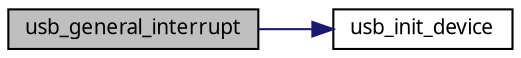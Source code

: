 digraph G
{
  edge [fontname="FreeSans.ttf",fontsize=10,labelfontname="FreeSans.ttf",labelfontsize=10];
  node [fontname="FreeSans.ttf",fontsize=10,shape=record];
  rankdir=LR;
  Node1 [label="usb_general_interrupt",height=0.2,width=0.4,color="black", fillcolor="grey75", style="filled" fontcolor="black"];
  Node1 -> Node2 [color="midnightblue",fontsize=10,style="solid",fontname="FreeSans.ttf"];
  Node2 [label="usb_init_device",height=0.2,width=0.4,color="black", fillcolor="white", style="filled",URL="$a00040.html#f03d76cb0a6201b1c1de6bc25bf6657e",tooltip="usb_init_device."];
}
